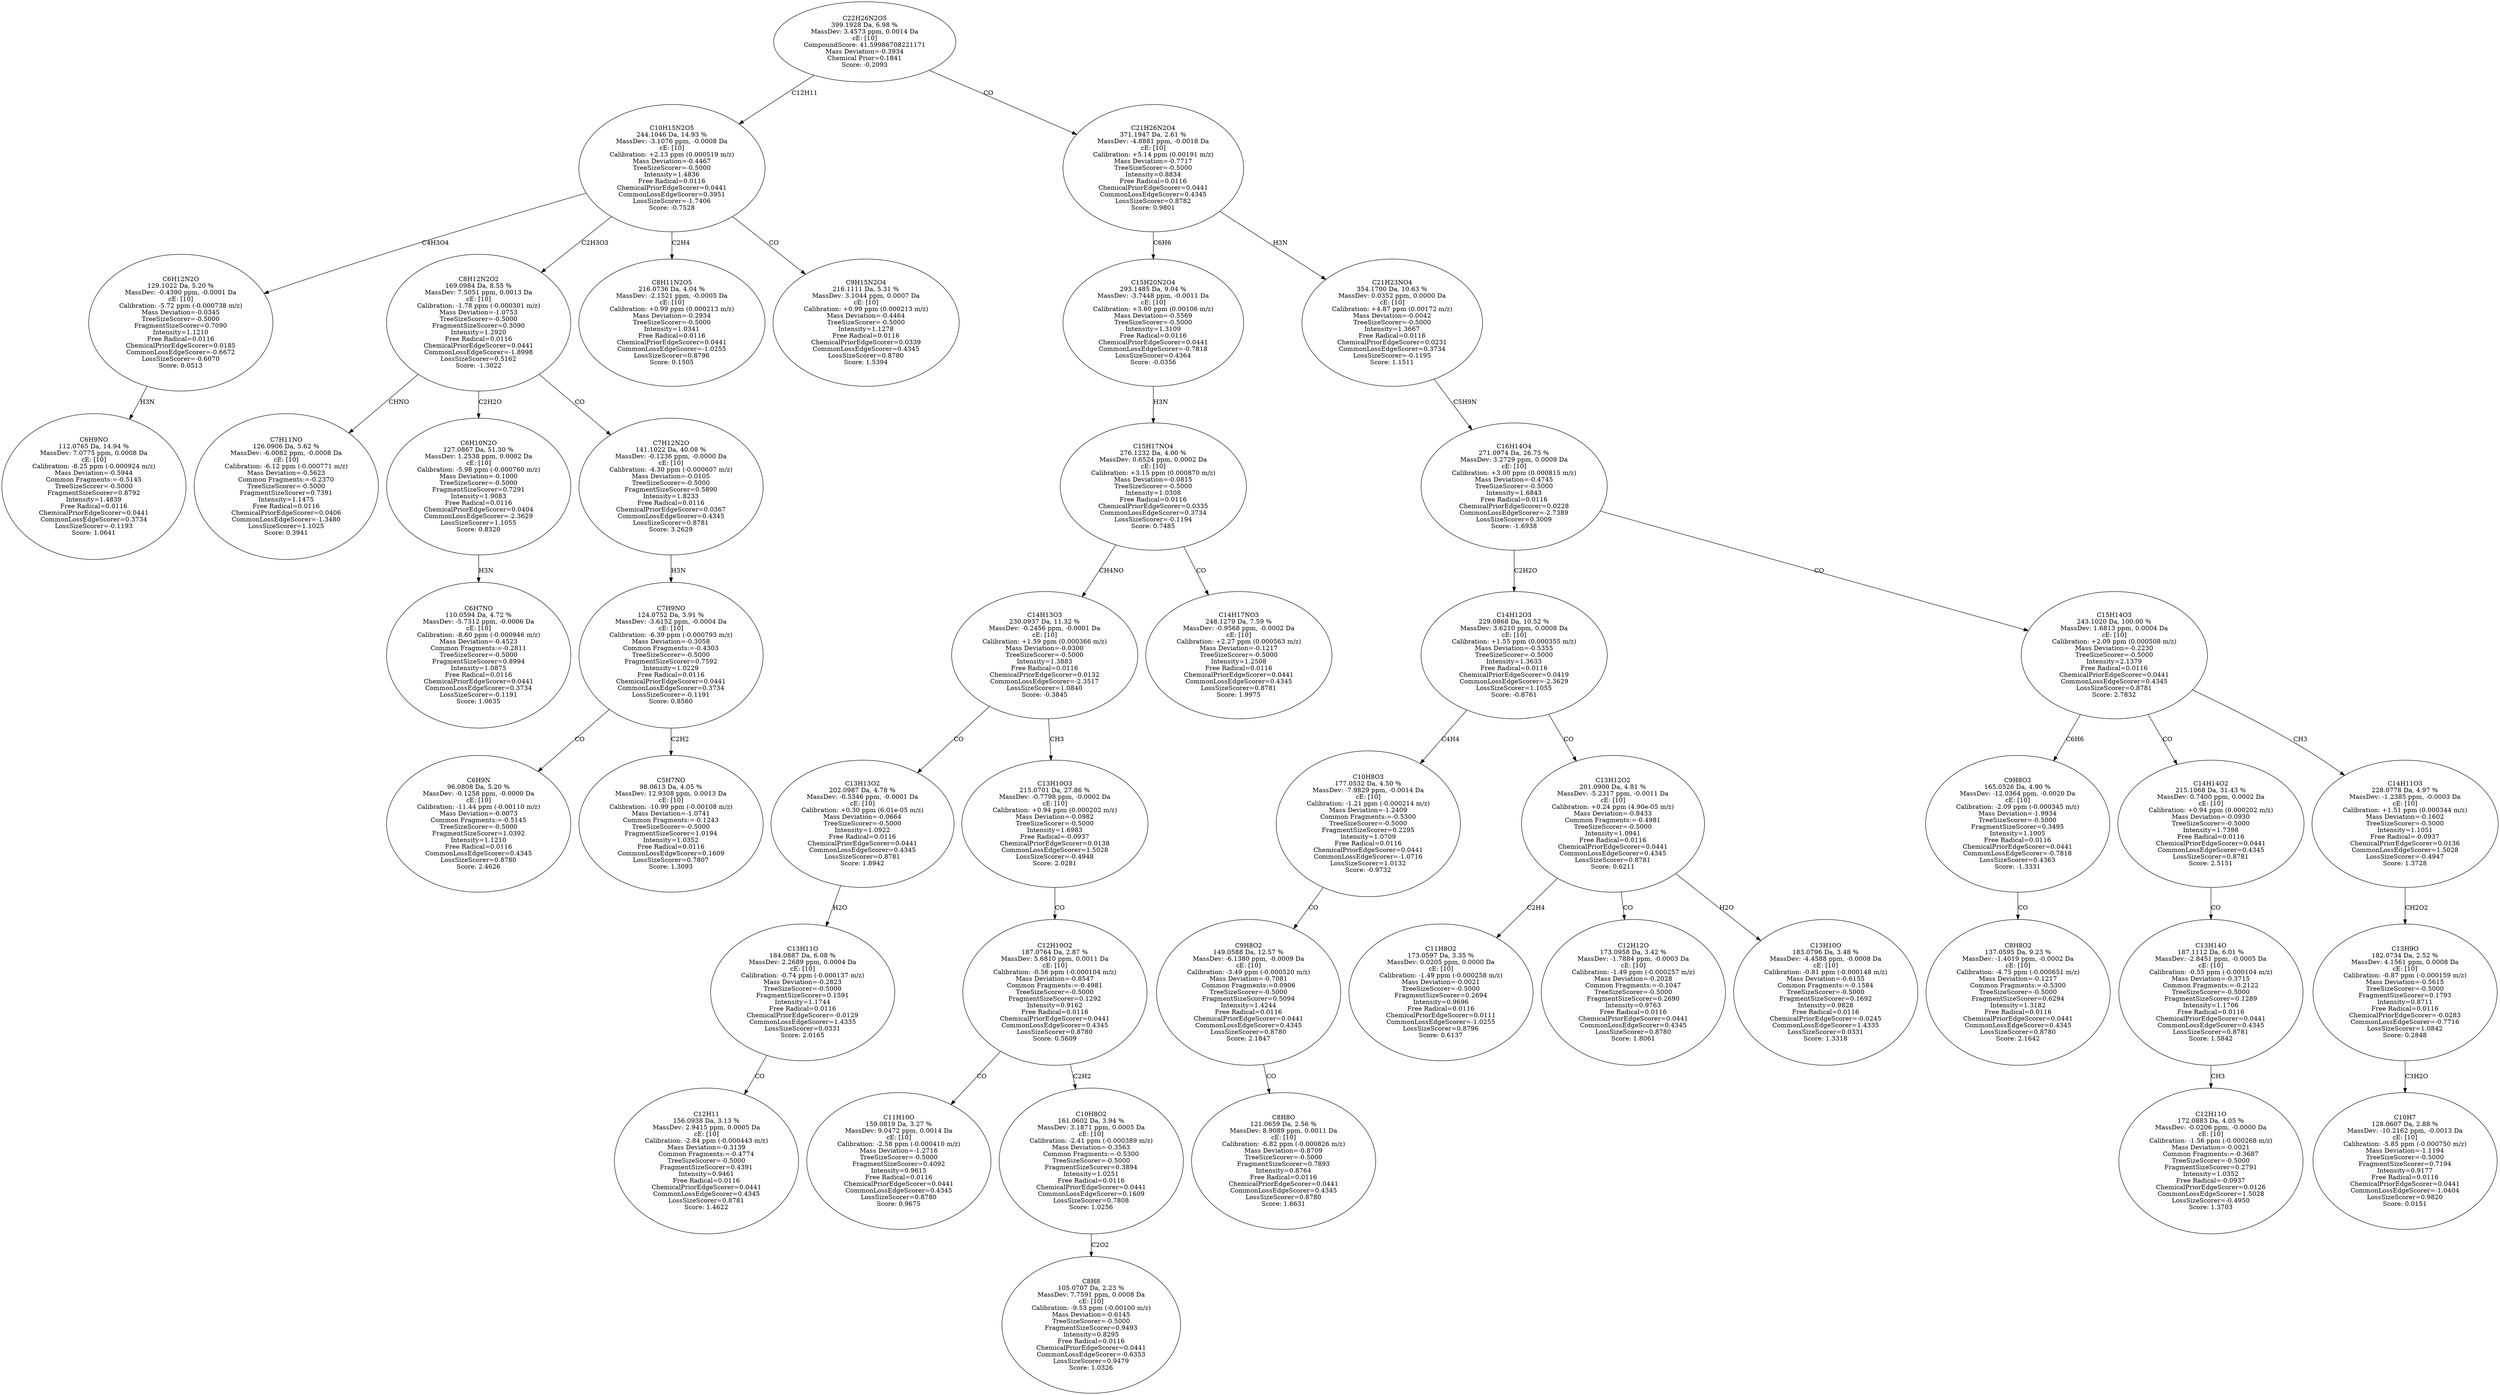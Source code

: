 strict digraph {
v1 [label="C6H9NO\n112.0765 Da, 14.94 %\nMassDev: 7.0775 ppm, 0.0008 Da\ncE: [10]\nCalibration: -8.25 ppm (-0.000924 m/z)\nMass Deviation=-0.5944\nCommon Fragments:=-0.5145\nTreeSizeScorer=-0.5000\nFragmentSizeScorer=0.8792\nIntensity=1.4839\nFree Radical=0.0116\nChemicalPriorEdgeScorer=0.0441\nCommonLossEdgeScorer=0.3734\nLossSizeScorer=-0.1193\nScore: 1.0641"];
v2 [label="C6H12N2O\n129.1022 Da, 5.20 %\nMassDev: -0.4390 ppm, -0.0001 Da\ncE: [10]\nCalibration: -5.72 ppm (-0.000738 m/z)\nMass Deviation=-0.0345\nTreeSizeScorer=-0.5000\nFragmentSizeScorer=0.7090\nIntensity=1.1210\nFree Radical=0.0116\nChemicalPriorEdgeScorer=0.0185\nCommonLossEdgeScorer=-0.6672\nLossSizeScorer=-0.6070\nScore: 0.0513"];
v3 [label="C7H11NO\n126.0906 Da, 5.62 %\nMassDev: -6.0082 ppm, -0.0008 Da\ncE: [10]\nCalibration: -6.12 ppm (-0.000771 m/z)\nMass Deviation=-0.5623\nCommon Fragments:=-0.2370\nTreeSizeScorer=-0.5000\nFragmentSizeScorer=0.7391\nIntensity=1.1475\nFree Radical=0.0116\nChemicalPriorEdgeScorer=0.0406\nCommonLossEdgeScorer=-1.3480\nLossSizeScorer=1.1025\nScore: 0.3941"];
v4 [label="C6H7NO\n110.0594 Da, 4.72 %\nMassDev: -5.7312 ppm, -0.0006 Da\ncE: [10]\nCalibration: -8.60 ppm (-0.000946 m/z)\nMass Deviation=-0.4523\nCommon Fragments:=-0.2811\nTreeSizeScorer=-0.5000\nFragmentSizeScorer=0.8994\nIntensity=1.0875\nFree Radical=0.0116\nChemicalPriorEdgeScorer=0.0441\nCommonLossEdgeScorer=0.3734\nLossSizeScorer=-0.1191\nScore: 1.0635"];
v5 [label="C6H10N2O\n127.0867 Da, 51.30 %\nMassDev: 1.2538 ppm, 0.0002 Da\ncE: [10]\nCalibration: -5.98 ppm (-0.000760 m/z)\nMass Deviation=-0.1000\nTreeSizeScorer=-0.5000\nFragmentSizeScorer=0.7291\nIntensity=1.9083\nFree Radical=0.0116\nChemicalPriorEdgeScorer=0.0404\nCommonLossEdgeScorer=-2.3629\nLossSizeScorer=1.1055\nScore: 0.8320"];
v6 [label="C6H9N\n96.0808 Da, 5.20 %\nMassDev: -0.1258 ppm, -0.0000 Da\ncE: [10]\nCalibration: -11.44 ppm (-0.00110 m/z)\nMass Deviation=-0.0073\nCommon Fragments:=-0.5145\nTreeSizeScorer=-0.5000\nFragmentSizeScorer=1.0392\nIntensity=1.1210\nFree Radical=0.0116\nCommonLossEdgeScorer=0.4345\nLossSizeScorer=0.8780\nScore: 2.4626"];
v7 [label="C5H7NO\n98.0613 Da, 4.05 %\nMassDev: 12.9308 ppm, 0.0013 Da\ncE: [10]\nCalibration: -10.99 ppm (-0.00108 m/z)\nMass Deviation=-1.0741\nCommon Fragments:=-0.1243\nTreeSizeScorer=-0.5000\nFragmentSizeScorer=1.0194\nIntensity=1.0352\nFree Radical=0.0116\nCommonLossEdgeScorer=0.1609\nLossSizeScorer=0.7807\nScore: 1.3093"];
v8 [label="C7H9NO\n124.0752 Da, 3.91 %\nMassDev: -3.6152 ppm, -0.0004 Da\ncE: [10]\nCalibration: -6.39 ppm (-0.000793 m/z)\nMass Deviation=-0.3058\nCommon Fragments:=-0.4303\nTreeSizeScorer=-0.5000\nFragmentSizeScorer=0.7592\nIntensity=1.0229\nFree Radical=0.0116\nChemicalPriorEdgeScorer=0.0441\nCommonLossEdgeScorer=0.3734\nLossSizeScorer=-0.1191\nScore: 0.8560"];
v9 [label="C7H12N2O\n141.1022 Da, 40.08 %\nMassDev: -0.1236 ppm, -0.0000 Da\ncE: [10]\nCalibration: -4.30 ppm (-0.000607 m/z)\nMass Deviation=-0.0105\nTreeSizeScorer=-0.5000\nFragmentSizeScorer=0.5890\nIntensity=1.8233\nFree Radical=0.0116\nChemicalPriorEdgeScorer=0.0367\nCommonLossEdgeScorer=0.4345\nLossSizeScorer=0.8781\nScore: 3.2629"];
v10 [label="C8H12N2O2\n169.0984 Da, 8.55 %\nMassDev: 7.5051 ppm, 0.0013 Da\ncE: [10]\nCalibration: -1.78 ppm (-0.000301 m/z)\nMass Deviation=-1.0753\nTreeSizeScorer=-0.5000\nFragmentSizeScorer=0.3090\nIntensity=1.2920\nFree Radical=0.0116\nChemicalPriorEdgeScorer=0.0441\nCommonLossEdgeScorer=-1.8998\nLossSizeScorer=0.5162\nScore: -1.3022"];
v11 [label="C8H11N2O5\n216.0736 Da, 4.04 %\nMassDev: -2.1521 ppm, -0.0005 Da\ncE: [10]\nCalibration: +0.99 ppm (0.000213 m/z)\nMass Deviation=-0.2934\nTreeSizeScorer=-0.5000\nIntensity=1.0341\nFree Radical=0.0116\nChemicalPriorEdgeScorer=0.0441\nCommonLossEdgeScorer=-1.0255\nLossSizeScorer=0.8796\nScore: 0.1505"];
v12 [label="C9H15N2O4\n216.1111 Da, 5.31 %\nMassDev: 3.1044 ppm, 0.0007 Da\ncE: [10]\nCalibration: +0.99 ppm (0.000213 m/z)\nMass Deviation=-0.4464\nTreeSizeScorer=-0.5000\nIntensity=1.1278\nFree Radical=0.0116\nChemicalPriorEdgeScorer=0.0339\nCommonLossEdgeScorer=0.4345\nLossSizeScorer=0.8780\nScore: 1.5394"];
v13 [label="C10H15N2O5\n244.1046 Da, 14.93 %\nMassDev: -3.1076 ppm, -0.0008 Da\ncE: [10]\nCalibration: +2.13 ppm (0.000519 m/z)\nMass Deviation=-0.4467\nTreeSizeScorer=-0.5000\nIntensity=1.4836\nFree Radical=0.0116\nChemicalPriorEdgeScorer=0.0441\nCommonLossEdgeScorer=0.3951\nLossSizeScorer=-1.7406\nScore: -0.7528"];
v14 [label="C12H11\n156.0938 Da, 3.13 %\nMassDev: 2.9415 ppm, 0.0005 Da\ncE: [10]\nCalibration: -2.84 ppm (-0.000443 m/z)\nMass Deviation=-0.3139\nCommon Fragments:=-0.4774\nTreeSizeScorer=-0.5000\nFragmentSizeScorer=0.4391\nIntensity=0.9461\nFree Radical=0.0116\nChemicalPriorEdgeScorer=0.0441\nCommonLossEdgeScorer=0.4345\nLossSizeScorer=0.8781\nScore: 1.4622"];
v15 [label="C13H11O\n184.0887 Da, 6.08 %\nMassDev: 2.2689 ppm, 0.0004 Da\ncE: [10]\nCalibration: -0.74 ppm (-0.000137 m/z)\nMass Deviation=-0.2823\nTreeSizeScorer=-0.5000\nFragmentSizeScorer=0.1591\nIntensity=1.1744\nFree Radical=0.0116\nChemicalPriorEdgeScorer=-0.0129\nCommonLossEdgeScorer=1.4335\nLossSizeScorer=0.0331\nScore: 2.0165"];
v16 [label="C13H13O2\n202.0987 Da, 4.78 %\nMassDev: -0.5346 ppm, -0.0001 Da\ncE: [10]\nCalibration: +0.30 ppm (6.01e-05 m/z)\nMass Deviation=-0.0664\nTreeSizeScorer=-0.5000\nIntensity=1.0922\nFree Radical=0.0116\nChemicalPriorEdgeScorer=0.0441\nCommonLossEdgeScorer=0.4345\nLossSizeScorer=0.8781\nScore: 1.8942"];
v17 [label="C11H10O\n159.0819 Da, 3.27 %\nMassDev: 9.0472 ppm, 0.0014 Da\ncE: [10]\nCalibration: -2.58 ppm (-0.000410 m/z)\nMass Deviation=-1.2716\nTreeSizeScorer=-0.5000\nFragmentSizeScorer=0.4092\nIntensity=0.9615\nFree Radical=0.0116\nChemicalPriorEdgeScorer=0.0441\nCommonLossEdgeScorer=0.4345\nLossSizeScorer=0.8780\nScore: 0.9675"];
v18 [label="C8H8\n105.0707 Da, 2.23 %\nMassDev: 7.7591 ppm, 0.0008 Da\ncE: [10]\nCalibration: -9.53 ppm (-0.00100 m/z)\nMass Deviation=-0.6145\nTreeSizeScorer=-0.5000\nFragmentSizeScorer=0.9493\nIntensity=0.8295\nFree Radical=0.0116\nChemicalPriorEdgeScorer=0.0441\nCommonLossEdgeScorer=-0.6353\nLossSizeScorer=0.9479\nScore: 1.0326"];
v19 [label="C10H8O2\n161.0602 Da, 3.94 %\nMassDev: 3.1871 ppm, 0.0005 Da\ncE: [10]\nCalibration: -2.41 ppm (-0.000389 m/z)\nMass Deviation=-0.3563\nCommon Fragments:=-0.5300\nTreeSizeScorer=-0.5000\nFragmentSizeScorer=0.3894\nIntensity=1.0251\nFree Radical=0.0116\nChemicalPriorEdgeScorer=0.0441\nCommonLossEdgeScorer=0.1609\nLossSizeScorer=0.7808\nScore: 1.0256"];
v20 [label="C12H10O2\n187.0764 Da, 2.87 %\nMassDev: 5.6810 ppm, 0.0011 Da\ncE: [10]\nCalibration: -0.56 ppm (-0.000104 m/z)\nMass Deviation=-0.8547\nCommon Fragments:=-0.4981\nTreeSizeScorer=-0.5000\nFragmentSizeScorer=0.1292\nIntensity=0.9162\nFree Radical=0.0116\nChemicalPriorEdgeScorer=0.0441\nCommonLossEdgeScorer=0.4345\nLossSizeScorer=0.8780\nScore: 0.5609"];
v21 [label="C13H10O3\n215.0701 Da, 27.86 %\nMassDev: -0.7798 ppm, -0.0002 Da\ncE: [10]\nCalibration: +0.94 ppm (0.000202 m/z)\nMass Deviation=-0.0982\nTreeSizeScorer=-0.5000\nIntensity=1.6983\nFree Radical=-0.0937\nChemicalPriorEdgeScorer=0.0138\nCommonLossEdgeScorer=1.5028\nLossSizeScorer=-0.4948\nScore: 2.0281"];
v22 [label="C14H13O3\n230.0937 Da, 11.32 %\nMassDev: -0.2456 ppm, -0.0001 Da\ncE: [10]\nCalibration: +1.59 ppm (0.000366 m/z)\nMass Deviation=-0.0300\nTreeSizeScorer=-0.5000\nIntensity=1.3883\nFree Radical=0.0116\nChemicalPriorEdgeScorer=0.0132\nCommonLossEdgeScorer=-2.3517\nLossSizeScorer=1.0840\nScore: -0.3845"];
v23 [label="C14H17NO3\n248.1279 Da, 7.59 %\nMassDev: -0.9568 ppm, -0.0002 Da\ncE: [10]\nCalibration: +2.27 ppm (0.000563 m/z)\nMass Deviation=-0.1217\nTreeSizeScorer=-0.5000\nIntensity=1.2508\nFree Radical=0.0116\nChemicalPriorEdgeScorer=0.0441\nCommonLossEdgeScorer=0.4345\nLossSizeScorer=0.8781\nScore: 1.9975"];
v24 [label="C15H17NO4\n276.1232 Da, 4.00 %\nMassDev: 0.6524 ppm, 0.0002 Da\ncE: [10]\nCalibration: +3.15 ppm (0.000870 m/z)\nMass Deviation=-0.0815\nTreeSizeScorer=-0.5000\nIntensity=1.0308\nFree Radical=0.0116\nChemicalPriorEdgeScorer=0.0335\nCommonLossEdgeScorer=0.3734\nLossSizeScorer=-0.1194\nScore: 0.7485"];
v25 [label="C15H20N2O4\n293.1485 Da, 9.04 %\nMassDev: -3.7448 ppm, -0.0011 Da\ncE: [10]\nCalibration: +3.60 ppm (0.00106 m/z)\nMass Deviation=-0.5569\nTreeSizeScorer=-0.5000\nIntensity=1.3109\nFree Radical=0.0116\nChemicalPriorEdgeScorer=0.0441\nCommonLossEdgeScorer=-0.7818\nLossSizeScorer=0.4364\nScore: -0.0356"];
v26 [label="C8H8O\n121.0659 Da, 2.56 %\nMassDev: 8.9089 ppm, 0.0011 Da\ncE: [10]\nCalibration: -6.82 ppm (-0.000826 m/z)\nMass Deviation=-0.8709\nTreeSizeScorer=-0.5000\nFragmentSizeScorer=0.7893\nIntensity=0.8764\nFree Radical=0.0116\nChemicalPriorEdgeScorer=0.0441\nCommonLossEdgeScorer=0.4345\nLossSizeScorer=0.8780\nScore: 1.6631"];
v27 [label="C9H8O2\n149.0588 Da, 12.57 %\nMassDev: -6.1380 ppm, -0.0009 Da\ncE: [10]\nCalibration: -3.49 ppm (-0.000520 m/z)\nMass Deviation=-0.7081\nCommon Fragments:=0.0906\nTreeSizeScorer=-0.5000\nFragmentSizeScorer=0.5094\nIntensity=1.4244\nFree Radical=0.0116\nChemicalPriorEdgeScorer=0.0441\nCommonLossEdgeScorer=0.4345\nLossSizeScorer=0.8780\nScore: 2.1847"];
v28 [label="C10H8O3\n177.0532 Da, 4.50 %\nMassDev: -7.9829 ppm, -0.0014 Da\ncE: [10]\nCalibration: -1.21 ppm (-0.000214 m/z)\nMass Deviation=-1.2409\nCommon Fragments:=-0.5300\nTreeSizeScorer=-0.5000\nFragmentSizeScorer=0.2295\nIntensity=1.0709\nFree Radical=0.0116\nChemicalPriorEdgeScorer=0.0441\nCommonLossEdgeScorer=-1.0716\nLossSizeScorer=1.0132\nScore: -0.9732"];
v29 [label="C11H8O2\n173.0597 Da, 3.35 %\nMassDev: 0.0205 ppm, 0.0000 Da\ncE: [10]\nCalibration: -1.49 ppm (-0.000258 m/z)\nMass Deviation=-0.0021\nTreeSizeScorer=-0.5000\nFragmentSizeScorer=0.2694\nIntensity=0.9696\nFree Radical=0.0116\nChemicalPriorEdgeScorer=0.0111\nCommonLossEdgeScorer=-1.0255\nLossSizeScorer=0.8796\nScore: 0.6137"];
v30 [label="C12H12O\n173.0958 Da, 3.42 %\nMassDev: -1.7884 ppm, -0.0003 Da\ncE: [10]\nCalibration: -1.49 ppm (-0.000257 m/z)\nMass Deviation=-0.2028\nCommon Fragments:=-0.1047\nTreeSizeScorer=-0.5000\nFragmentSizeScorer=0.2690\nIntensity=0.9763\nFree Radical=0.0116\nChemicalPriorEdgeScorer=0.0441\nCommonLossEdgeScorer=0.4345\nLossSizeScorer=0.8780\nScore: 1.8061"];
v31 [label="C13H10O\n183.0796 Da, 3.48 %\nMassDev: -4.4588 ppm, -0.0008 Da\ncE: [10]\nCalibration: -0.81 ppm (-0.000148 m/z)\nMass Deviation=-0.6155\nCommon Fragments:=-0.1584\nTreeSizeScorer=-0.5000\nFragmentSizeScorer=0.1692\nIntensity=0.9828\nFree Radical=0.0116\nChemicalPriorEdgeScorer=-0.0245\nCommonLossEdgeScorer=1.4335\nLossSizeScorer=0.0331\nScore: 1.3318"];
v32 [label="C13H12O2\n201.0900 Da, 4.81 %\nMassDev: -5.2317 ppm, -0.0011 Da\ncE: [10]\nCalibration: +0.24 ppm (4.90e-05 m/z)\nMass Deviation=-0.8433\nCommon Fragments:=-0.4981\nTreeSizeScorer=-0.5000\nIntensity=1.0941\nFree Radical=0.0116\nChemicalPriorEdgeScorer=0.0441\nCommonLossEdgeScorer=0.4345\nLossSizeScorer=0.8781\nScore: 0.6211"];
v33 [label="C14H12O3\n229.0868 Da, 10.52 %\nMassDev: 3.6210 ppm, 0.0008 Da\ncE: [10]\nCalibration: +1.55 ppm (0.000355 m/z)\nMass Deviation=-0.5355\nTreeSizeScorer=-0.5000\nIntensity=1.3633\nFree Radical=0.0116\nChemicalPriorEdgeScorer=0.0419\nCommonLossEdgeScorer=-2.3629\nLossSizeScorer=1.1055\nScore: -0.8761"];
v34 [label="C8H8O2\n137.0595 Da, 9.23 %\nMassDev: -1.4019 ppm, -0.0002 Da\ncE: [10]\nCalibration: -4.75 ppm (-0.000651 m/z)\nMass Deviation=-0.1217\nCommon Fragments:=-0.5300\nTreeSizeScorer=-0.5000\nFragmentSizeScorer=0.6294\nIntensity=1.3182\nFree Radical=0.0116\nChemicalPriorEdgeScorer=0.0441\nCommonLossEdgeScorer=0.4345\nLossSizeScorer=0.8780\nScore: 2.1642"];
v35 [label="C9H8O3\n165.0526 Da, 4.90 %\nMassDev: -12.0364 ppm, -0.0020 Da\ncE: [10]\nCalibration: -2.09 ppm (-0.000345 m/z)\nMass Deviation=-1.9934\nTreeSizeScorer=-0.5000\nFragmentSizeScorer=0.3495\nIntensity=1.1005\nFree Radical=0.0116\nChemicalPriorEdgeScorer=0.0441\nCommonLossEdgeScorer=-0.7818\nLossSizeScorer=0.4363\nScore: -1.3331"];
v36 [label="C12H11O\n172.0883 Da, 4.05 %\nMassDev: -0.0206 ppm, -0.0000 Da\ncE: [10]\nCalibration: -1.56 ppm (-0.000268 m/z)\nMass Deviation=-0.0021\nCommon Fragments:=-0.3687\nTreeSizeScorer=-0.5000\nFragmentSizeScorer=0.2791\nIntensity=1.0352\nFree Radical=-0.0937\nChemicalPriorEdgeScorer=0.0126\nCommonLossEdgeScorer=1.5028\nLossSizeScorer=-0.4950\nScore: 1.3703"];
v37 [label="C13H14O\n187.1112 Da, 6.01 %\nMassDev: -2.8451 ppm, -0.0005 Da\ncE: [10]\nCalibration: -0.55 ppm (-0.000104 m/z)\nMass Deviation=-0.3715\nCommon Fragments:=-0.2122\nTreeSizeScorer=-0.5000\nFragmentSizeScorer=0.1289\nIntensity=1.1706\nFree Radical=0.0116\nChemicalPriorEdgeScorer=0.0441\nCommonLossEdgeScorer=0.4345\nLossSizeScorer=0.8781\nScore: 1.5842"];
v38 [label="C14H14O2\n215.1068 Da, 31.43 %\nMassDev: 0.7400 ppm, 0.0002 Da\ncE: [10]\nCalibration: +0.94 ppm (0.000202 m/z)\nMass Deviation=-0.0930\nTreeSizeScorer=-0.5000\nIntensity=1.7398\nFree Radical=0.0116\nChemicalPriorEdgeScorer=0.0441\nCommonLossEdgeScorer=0.4345\nLossSizeScorer=0.8781\nScore: 2.5151"];
v39 [label="C10H7\n128.0607 Da, 2.88 %\nMassDev: -10.2162 ppm, -0.0013 Da\ncE: [10]\nCalibration: -5.85 ppm (-0.000750 m/z)\nMass Deviation=-1.1194\nTreeSizeScorer=-0.5000\nFragmentSizeScorer=0.7194\nIntensity=0.9177\nFree Radical=0.0116\nChemicalPriorEdgeScorer=0.0441\nCommonLossEdgeScorer=-1.0404\nLossSizeScorer=0.9820\nScore: 0.0151"];
v40 [label="C13H9O\n182.0734 Da, 2.52 %\nMassDev: 4.1561 ppm, 0.0008 Da\ncE: [10]\nCalibration: -0.87 ppm (-0.000159 m/z)\nMass Deviation=-0.5615\nTreeSizeScorer=-0.5000\nFragmentSizeScorer=0.1793\nIntensity=0.8711\nFree Radical=0.0116\nChemicalPriorEdgeScorer=-0.0283\nCommonLossEdgeScorer=-0.7716\nLossSizeScorer=1.0842\nScore: 0.2848"];
v41 [label="C14H11O3\n228.0778 Da, 4.97 %\nMassDev: -1.2385 ppm, -0.0003 Da\ncE: [10]\nCalibration: +1.51 ppm (0.000344 m/z)\nMass Deviation=-0.1602\nTreeSizeScorer=-0.5000\nIntensity=1.1051\nFree Radical=-0.0937\nChemicalPriorEdgeScorer=0.0136\nCommonLossEdgeScorer=1.5028\nLossSizeScorer=-0.4947\nScore: 1.3728"];
v42 [label="C15H14O3\n243.1020 Da, 100.00 %\nMassDev: 1.6813 ppm, 0.0004 Da\ncE: [10]\nCalibration: +2.09 ppm (0.000508 m/z)\nMass Deviation=-0.2230\nTreeSizeScorer=-0.5000\nIntensity=2.1379\nFree Radical=0.0116\nChemicalPriorEdgeScorer=0.0441\nCommonLossEdgeScorer=0.4345\nLossSizeScorer=0.8781\nScore: 2.7832"];
v43 [label="C16H14O4\n271.0974 Da, 26.75 %\nMassDev: 3.2729 ppm, 0.0009 Da\ncE: [10]\nCalibration: +3.00 ppm (0.000815 m/z)\nMass Deviation=-0.4745\nTreeSizeScorer=-0.5000\nIntensity=1.6843\nFree Radical=0.0116\nChemicalPriorEdgeScorer=0.0228\nCommonLossEdgeScorer=-2.7389\nLossSizeScorer=0.3009\nScore: -1.6938"];
v44 [label="C21H23NO4\n354.1700 Da, 10.63 %\nMassDev: 0.0352 ppm, 0.0000 Da\ncE: [10]\nCalibration: +4.87 ppm (0.00172 m/z)\nMass Deviation=-0.0042\nTreeSizeScorer=-0.5000\nIntensity=1.3667\nFree Radical=0.0116\nChemicalPriorEdgeScorer=0.0231\nCommonLossEdgeScorer=0.3734\nLossSizeScorer=-0.1195\nScore: 1.1511"];
v45 [label="C21H26N2O4\n371.1947 Da, 2.61 %\nMassDev: -4.8881 ppm, -0.0018 Da\ncE: [10]\nCalibration: +5.14 ppm (0.00191 m/z)\nMass Deviation=-0.7717\nTreeSizeScorer=-0.5000\nIntensity=0.8834\nFree Radical=0.0116\nChemicalPriorEdgeScorer=0.0441\nCommonLossEdgeScorer=0.4345\nLossSizeScorer=0.8782\nScore: 0.9801"];
v46 [label="C22H26N2O5\n399.1928 Da, 6.98 %\nMassDev: 3.4573 ppm, 0.0014 Da\ncE: [10]\nCompoundScore: 41.59986708221171\nMass Deviation=-0.3934\nChemical Prior=0.1841\nScore: -0.2093"];
v2 -> v1 [label="H3N"];
v13 -> v2 [label="C4H3O4"];
v10 -> v3 [label="CHNO"];
v5 -> v4 [label="H3N"];
v10 -> v5 [label="C2H2O"];
v8 -> v6 [label="CO"];
v8 -> v7 [label="C2H2"];
v9 -> v8 [label="H3N"];
v10 -> v9 [label="CO"];
v13 -> v10 [label="C2H3O3"];
v13 -> v11 [label="C2H4"];
v13 -> v12 [label="CO"];
v46 -> v13 [label="C12H11"];
v15 -> v14 [label="CO"];
v16 -> v15 [label="H2O"];
v22 -> v16 [label="CO"];
v20 -> v17 [label="CO"];
v19 -> v18 [label="C2O2"];
v20 -> v19 [label="C2H2"];
v21 -> v20 [label="CO"];
v22 -> v21 [label="CH3"];
v24 -> v22 [label="CH4NO"];
v24 -> v23 [label="CO"];
v25 -> v24 [label="H3N"];
v45 -> v25 [label="C6H6"];
v27 -> v26 [label="CO"];
v28 -> v27 [label="CO"];
v33 -> v28 [label="C4H4"];
v32 -> v29 [label="C2H4"];
v32 -> v30 [label="CO"];
v32 -> v31 [label="H2O"];
v33 -> v32 [label="CO"];
v43 -> v33 [label="C2H2O"];
v35 -> v34 [label="CO"];
v42 -> v35 [label="C6H6"];
v37 -> v36 [label="CH3"];
v38 -> v37 [label="CO"];
v42 -> v38 [label="CO"];
v40 -> v39 [label="C3H2O"];
v41 -> v40 [label="CH2O2"];
v42 -> v41 [label="CH3"];
v43 -> v42 [label="CO"];
v44 -> v43 [label="C5H9N"];
v45 -> v44 [label="H3N"];
v46 -> v45 [label="CO"];
}